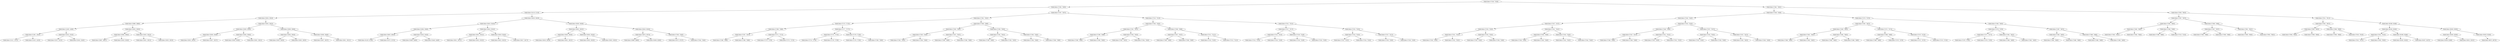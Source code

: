 digraph G{
1568802039 [label="Node{data=[7329, 7329]}"]
1568802039 -> 63192538
63192538 [label="Node{data=[7265, 7265]}"]
63192538 -> 1311029020
1311029020 [label="Node{data=[4119, 4119]}"]
1311029020 -> 988609347
988609347 [label="Node{data=[2924, 2924]}"]
988609347 -> 2005198165
2005198165 [label="Node{data=[2868, 2868]}"]
2005198165 -> 1426865298
1426865298 [label="Node{data=[1456, 1456]}"]
1426865298 -> 1048313208
1048313208 [label="Node{data=[1381, 1381]}"]
1048313208 -> 1662009111
1662009111 [label="Node{data=[1311, 1311]}"]
1048313208 -> 862896237
862896237 [label="Node{data=[1423, 1423]}"]
1426865298 -> 129139262
129139262 [label="Node{data=[2325, 2325]}"]
129139262 -> 1715679117
1715679117 [label="Node{data=[2321, 2321]}"]
129139262 -> 80301269
80301269 [label="Node{data=[2345, 2345]}"]
2005198165 -> 1105299849
1105299849 [label="Node{data=[2920, 2920]}"]
1105299849 -> 1389449465
1389449465 [label="Node{data=[2904, 2904]}"]
1389449465 -> 764490345
764490345 [label="Node{data=[2887, 2887]}"]
1389449465 -> 1668312298
1668312298 [label="Node{data=[2919, 2919]}"]
1105299849 -> 781196492
781196492 [label="Node{data=[2922, 2922]}"]
781196492 -> 1990117247
1990117247 [label="Node{data=[2921, 2921]}"]
781196492 -> 1387831743
1387831743 [label="Node{data=[2923, 2923]}"]
988609347 -> 852463678
852463678 [label="Node{data=[2932, 2932]}"]
852463678 -> 479694039
479694039 [label="Node{data=[2928, 2928]}"]
479694039 -> 473040133
473040133 [label="Node{data=[2926, 2926]}"]
473040133 -> 194050661
194050661 [label="Node{data=[2925, 2925]}"]
473040133 -> 1158726985
1158726985 [label="Node{data=[2927, 2927]}"]
479694039 -> 1707149320
1707149320 [label="Node{data=[2930, 2930]}"]
1707149320 -> 1775711128
1775711128 [label="Node{data=[2929, 2929]}"]
1707149320 -> 1704505109
1704505109 [label="Node{data=[2931, 2931]}"]
852463678 -> 643896418
643896418 [label="Node{data=[2936, 2936]}"]
643896418 -> 1267583470
1267583470 [label="Node{data=[2934, 2934]}"]
1267583470 -> 454453492
454453492 [label="Node{data=[2933, 2933]}"]
1267583470 -> 995527812
995527812 [label="Node{data=[2935, 2935]}"]
643896418 -> 356146568
356146568 [label="Node{data=[2938, 2938]}"]
356146568 -> 811410552
811410552 [label="Node{data=[2937, 2937]}"]
356146568 -> 413444943
413444943 [label="Node{data=[3811, 3811]}"]
1311029020 -> 395916915
395916915 [label="Node{data=[5818, 5818]}"]
395916915 -> 1351155477
1351155477 [label="Node{data=[5810, 5810]}"]
1351155477 -> 162496408
162496408 [label="Node{data=[5384, 5384]}"]
162496408 -> 879510321
879510321 [label="Node{data=[4953, 4953]}"]
879510321 -> 1788399969
1788399969 [label="Node{data=[4126, 4126]}"]
879510321 -> 2105539440
2105539440 [label="Node{data=[5375, 5375]}"]
162496408 -> 266209528
266209528 [label="Node{data=[5434, 5434]}"]
266209528 -> 1501411321
1501411321 [label="Node{data=[5406, 5406]}"]
266209528 -> 1975674478
1975674478 [label="Node{data=[5448, 5448]}"]
1351155477 -> 2003089373
2003089373 [label="Node{data=[5814, 5814]}"]
2003089373 -> 134408193
134408193 [label="Node{data=[5812, 5812]}"]
134408193 -> 1022641287
1022641287 [label="Node{data=[5811, 5811]}"]
134408193 -> 1516483681
1516483681 [label="Node{data=[5813, 5813]}"]
2003089373 -> 149629615
149629615 [label="Node{data=[5816, 5816]}"]
149629615 -> 389454163
389454163 [label="Node{data=[5815, 5815]}"]
149629615 -> 167262030
167262030 [label="Node{data=[5817, 5817]}"]
395916915 -> 1325353644
1325353644 [label="Node{data=[5826, 5826]}"]
1325353644 -> 529579918
529579918 [label="Node{data=[5822, 5822]}"]
529579918 -> 1020215598
1020215598 [label="Node{data=[5820, 5820]}"]
1020215598 -> 1950700478
1950700478 [label="Node{data=[5819, 5819]}"]
1020215598 -> 1088150960
1088150960 [label="Node{data=[5821, 5821]}"]
529579918 -> 1512929002
1512929002 [label="Node{data=[5824, 5824]}"]
1512929002 -> 472750768
472750768 [label="Node{data=[5823, 5823]}"]
1512929002 -> 1118560808
1118560808 [label="Node{data=[5825, 5825]}"]
1325353644 -> 1543733648
1543733648 [label="Node{data=[6543, 6543]}"]
1543733648 -> 1831347932
1831347932 [label="Node{data=[5875, 5875]}"]
1831347932 -> 497076691
497076691 [label="Node{data=[5869, 5869]}"]
1831347932 -> 512749
512749 [label="Node{data=[6290, 6290]}"]
1543733648 -> 1086905468
1086905468 [label="Node{data=[7263, 7263]}"]
1086905468 -> 1828330623
1828330623 [label="Node{data=[6747, 6747]}"]
1086905468 -> 1997520482
1997520482 [label="Node{data=[7264, 7264]}"]
63192538 -> 1235323604
1235323604 [label="Node{data=[7297, 7297]}"]
1235323604 -> 1326220448
1326220448 [label="Node{data=[7281, 7281]}"]
1326220448 -> 1932095706
1932095706 [label="Node{data=[7273, 7273]}"]
1932095706 -> 2036280435
2036280435 [label="Node{data=[7269, 7269]}"]
2036280435 -> 1013837478
1013837478 [label="Node{data=[7267, 7267]}"]
1013837478 -> 393167887
393167887 [label="Node{data=[7266, 7266]}"]
1013837478 -> 804800920
804800920 [label="Node{data=[7268, 7268]}"]
2036280435 -> 801424544
801424544 [label="Node{data=[7271, 7271]}"]
801424544 -> 2089748256
2089748256 [label="Node{data=[7270, 7270]}"]
801424544 -> 296582018
296582018 [label="Node{data=[7272, 7272]}"]
1932095706 -> 2096383142
2096383142 [label="Node{data=[7277, 7277]}"]
2096383142 -> 1964801628
1964801628 [label="Node{data=[7275, 7275]}"]
1964801628 -> 1907282392
1907282392 [label="Node{data=[7274, 7274]}"]
1964801628 -> 195417348
195417348 [label="Node{data=[7276, 7276]}"]
2096383142 -> 1428840866
1428840866 [label="Node{data=[7279, 7279]}"]
1428840866 -> 1137839045
1137839045 [label="Node{data=[7278, 7278]}"]
1428840866 -> 1148527222
1148527222 [label="Node{data=[7280, 7280]}"]
1326220448 -> 1641927177
1641927177 [label="Node{data=[7289, 7289]}"]
1641927177 -> 1736218849
1736218849 [label="Node{data=[7285, 7285]}"]
1736218849 -> 883112936
883112936 [label="Node{data=[7283, 7283]}"]
883112936 -> 1495845272
1495845272 [label="Node{data=[7282, 7282]}"]
883112936 -> 1449788718
1449788718 [label="Node{data=[7284, 7284]}"]
1736218849 -> 1431450770
1431450770 [label="Node{data=[7287, 7287]}"]
1431450770 -> 2013477291
2013477291 [label="Node{data=[7286, 7286]}"]
1431450770 -> 1744329530
1744329530 [label="Node{data=[7288, 7288]}"]
1641927177 -> 1631416734
1631416734 [label="Node{data=[7293, 7293]}"]
1631416734 -> 621752207
621752207 [label="Node{data=[7291, 7291]}"]
621752207 -> 1151374564
1151374564 [label="Node{data=[7290, 7290]}"]
621752207 -> 1638147777
1638147777 [label="Node{data=[7292, 7292]}"]
1631416734 -> 1805585130
1805585130 [label="Node{data=[7295, 7295]}"]
1805585130 -> 925901633
925901633 [label="Node{data=[7294, 7294]}"]
1805585130 -> 2012710647
2012710647 [label="Node{data=[7296, 7296]}"]
1235323604 -> 933573862
933573862 [label="Node{data=[7313, 7313]}"]
933573862 -> 620671138
620671138 [label="Node{data=[7305, 7305]}"]
620671138 -> 316847447
316847447 [label="Node{data=[7301, 7301]}"]
316847447 -> 1508460994
1508460994 [label="Node{data=[7299, 7299]}"]
1508460994 -> 1198871581
1198871581 [label="Node{data=[7298, 7298]}"]
1508460994 -> 383748081
383748081 [label="Node{data=[7300, 7300]}"]
316847447 -> 294703216
294703216 [label="Node{data=[7303, 7303]}"]
294703216 -> 44317913
44317913 [label="Node{data=[7302, 7302]}"]
294703216 -> 1872516396
1872516396 [label="Node{data=[7304, 7304]}"]
620671138 -> 85370657
85370657 [label="Node{data=[7309, 7309]}"]
85370657 -> 303232163
303232163 [label="Node{data=[7307, 7307]}"]
303232163 -> 829640908
829640908 [label="Node{data=[7306, 7306]}"]
303232163 -> 1011566331
1011566331 [label="Node{data=[7308, 7308]}"]
85370657 -> 206885372
206885372 [label="Node{data=[7311, 7311]}"]
206885372 -> 166107961
166107961 [label="Node{data=[7310, 7310]}"]
206885372 -> 574115833
574115833 [label="Node{data=[7312, 7312]}"]
933573862 -> 1151515099
1151515099 [label="Node{data=[7321, 7321]}"]
1151515099 -> 1850956674
1850956674 [label="Node{data=[7317, 7317]}"]
1850956674 -> 1406220834
1406220834 [label="Node{data=[7315, 7315]}"]
1406220834 -> 871817254
871817254 [label="Node{data=[7314, 7314]}"]
1406220834 -> 1657535458
1657535458 [label="Node{data=[7316, 7316]}"]
1850956674 -> 380642162
380642162 [label="Node{data=[7319, 7319]}"]
380642162 -> 1290406828
1290406828 [label="Node{data=[7318, 7318]}"]
380642162 -> 1209607623
1209607623 [label="Node{data=[7320, 7320]}"]
1151515099 -> 1974522829
1974522829 [label="Node{data=[7325, 7325]}"]
1974522829 -> 1653396922
1653396922 [label="Node{data=[7323, 7323]}"]
1653396922 -> 2116486444
2116486444 [label="Node{data=[7322, 7322]}"]
1653396922 -> 2140217394
2140217394 [label="Node{data=[7324, 7324]}"]
1974522829 -> 214739638
214739638 [label="Node{data=[7327, 7327]}"]
214739638 -> 149528464
149528464 [label="Node{data=[7326, 7326]}"]
214739638 -> 1319232964
1319232964 [label="Node{data=[7328, 7328]}"]
1568802039 -> 944233618
944233618 [label="Node{data=[7491, 7491]}"]
944233618 -> 1362577462
1362577462 [label="Node{data=[7459, 7459]}"]
1362577462 -> 367413407
367413407 [label="Node{data=[7345, 7345]}"]
367413407 -> 1420300322
1420300322 [label="Node{data=[7337, 7337]}"]
1420300322 -> 1385035113
1385035113 [label="Node{data=[7333, 7333]}"]
1385035113 -> 957374966
957374966 [label="Node{data=[7331, 7331]}"]
957374966 -> 504722683
504722683 [label="Node{data=[7330, 7330]}"]
957374966 -> 170413595
170413595 [label="Node{data=[7332, 7332]}"]
1385035113 -> 934528138
934528138 [label="Node{data=[7335, 7335]}"]
934528138 -> 219548763
219548763 [label="Node{data=[7334, 7334]}"]
934528138 -> 949027758
949027758 [label="Node{data=[7336, 7336]}"]
1420300322 -> 1879169585
1879169585 [label="Node{data=[7341, 7341]}"]
1879169585 -> 1497356079
1497356079 [label="Node{data=[7339, 7339]}"]
1497356079 -> 1685482631
1685482631 [label="Node{data=[7338, 7338]}"]
1497356079 -> 1422561236
1422561236 [label="Node{data=[7340, 7340]}"]
1879169585 -> 711202606
711202606 [label="Node{data=[7343, 7343]}"]
711202606 -> 231025634
231025634 [label="Node{data=[7342, 7342]}"]
711202606 -> 1518369929
1518369929 [label="Node{data=[7344, 7344]}"]
367413407 -> 1521810466
1521810466 [label="Node{data=[7353, 7353]}"]
1521810466 -> 1357073725
1357073725 [label="Node{data=[7349, 7349]}"]
1357073725 -> 1960703736
1960703736 [label="Node{data=[7347, 7347]}"]
1960703736 -> 761309406
761309406 [label="Node{data=[7346, 7346]}"]
1960703736 -> 1355285692
1355285692 [label="Node{data=[7348, 7348]}"]
1357073725 -> 445129021
445129021 [label="Node{data=[7351, 7351]}"]
445129021 -> 24735394
24735394 [label="Node{data=[7350, 7350]}"]
445129021 -> 704057355
704057355 [label="Node{data=[7352, 7352]}"]
1521810466 -> 956959853
956959853 [label="Node{data=[7357, 7357]}"]
956959853 -> 1649431480
1649431480 [label="Node{data=[7355, 7355]}"]
1649431480 -> 680930606
680930606 [label="Node{data=[7354, 7354]}"]
1649431480 -> 972031871
972031871 [label="Node{data=[7356, 7356]}"]
956959853 -> 1349524808
1349524808 [label="Node{data=[7457, 7457]}"]
1349524808 -> 811420013
811420013 [label="Node{data=[7402, 7402]}"]
1349524808 -> 700185877
700185877 [label="Node{data=[7458, 7458]}"]
1362577462 -> 273276066
273276066 [label="Node{data=[7475, 7475]}"]
273276066 -> 1073940926
1073940926 [label="Node{data=[7467, 7467]}"]
1073940926 -> 441399026
441399026 [label="Node{data=[7463, 7463]}"]
441399026 -> 1818899451
1818899451 [label="Node{data=[7461, 7461]}"]
1818899451 -> 840457752
840457752 [label="Node{data=[7460, 7460]}"]
1818899451 -> 1779367708
1779367708 [label="Node{data=[7462, 7462]}"]
441399026 -> 160807945
160807945 [label="Node{data=[7465, 7465]}"]
160807945 -> 878555947
878555947 [label="Node{data=[7464, 7464]}"]
160807945 -> 1153815334
1153815334 [label="Node{data=[7466, 7466]}"]
1073940926 -> 1504584381
1504584381 [label="Node{data=[7471, 7471]}"]
1504584381 -> 2113906805
2113906805 [label="Node{data=[7469, 7469]}"]
2113906805 -> 610437130
610437130 [label="Node{data=[7468, 7468]}"]
2113906805 -> 1322529603
1322529603 [label="Node{data=[7470, 7470]}"]
1504584381 -> 1715952622
1715952622 [label="Node{data=[7473, 7473]}"]
1715952622 -> 1719401299
1719401299 [label="Node{data=[7472, 7472]}"]
1715952622 -> 1449725262
1449725262 [label="Node{data=[7474, 7474]}"]
273276066 -> 961045227
961045227 [label="Node{data=[7483, 7483]}"]
961045227 -> 1695340039
1695340039 [label="Node{data=[7479, 7479]}"]
1695340039 -> 1544816790
1544816790 [label="Node{data=[7477, 7477]}"]
1544816790 -> 1107918119
1107918119 [label="Node{data=[7476, 7476]}"]
1544816790 -> 942411959
942411959 [label="Node{data=[7478, 7478]}"]
1695340039 -> 991118683
991118683 [label="Node{data=[7481, 7481]}"]
991118683 -> 1203747351
1203747351 [label="Node{data=[7480, 7480]}"]
991118683 -> 1314264962
1314264962 [label="Node{data=[7482, 7482]}"]
961045227 -> 380051287
380051287 [label="Node{data=[7487, 7487]}"]
380051287 -> 935311685
935311685 [label="Node{data=[7485, 7485]}"]
935311685 -> 225104551
225104551 [label="Node{data=[7484, 7484]}"]
935311685 -> 1937649295
1937649295 [label="Node{data=[7486, 7486]}"]
380051287 -> 1561188880
1561188880 [label="Node{data=[7489, 7489]}"]
1561188880 -> 397555045
397555045 [label="Node{data=[7488, 7488]}"]
1561188880 -> 1284911838
1284911838 [label="Node{data=[7490, 7490]}"]
944233618 -> 1310615445
1310615445 [label="Node{data=[7603, 7603]}"]
1310615445 -> 2112944412
2112944412 [label="Node{data=[7567, 7567]}"]
2112944412 -> 2079318746
2079318746 [label="Node{data=[7495, 7495]}"]
2079318746 -> 101859259
101859259 [label="Node{data=[7493, 7493]}"]
101859259 -> 990761507
990761507 [label="Node{data=[7492, 7492]}"]
101859259 -> 1095758919
1095758919 [label="Node{data=[7494, 7494]}"]
2079318746 -> 1160918918
1160918918 [label="Node{data=[7508, 7508]}"]
1160918918 -> 1380591484
1380591484 [label="Node{data=[7496, 7496]}"]
1160918918 -> 126057436
126057436 [label="Node{data=[7510, 7510]}"]
2112944412 -> 961567399
961567399 [label="Node{data=[7599, 7599]}"]
961567399 -> 1837814796
1837814796 [label="Node{data=[7597, 7597]}"]
1837814796 -> 1861775110
1861775110 [label="Node{data=[7596, 7596]}"]
1837814796 -> 1924768926
1924768926 [label="Node{data=[7598, 7598]}"]
961567399 -> 1233603852
1233603852 [label="Node{data=[7601, 7601]}"]
1233603852 -> 1922484868
1922484868 [label="Node{data=[7600, 7600]}"]
1233603852 -> 1606093711
1606093711 [label="Node{data=[7602, 7602]}"]
1310615445 -> 1620691378
1620691378 [label="Node{data=[7611, 7611]}"]
1620691378 -> 327489408
327489408 [label="Node{data=[7607, 7607]}"]
327489408 -> 1459830174
1459830174 [label="Node{data=[7605, 7605]}"]
1459830174 -> 1348707202
1348707202 [label="Node{data=[7604, 7604]}"]
1459830174 -> 2123969637
2123969637 [label="Node{data=[7606, 7606]}"]
327489408 -> 1167787297
1167787297 [label="Node{data=[7609, 7609]}"]
1167787297 -> 188366785
188366785 [label="Node{data=[7608, 7608]}"]
1167787297 -> 1183376023
1183376023 [label="Node{data=[7610, 7610]}"]
1620691378 -> 1904593983
1904593983 [label="Node{data=[9198, 9198]}"]
1904593983 -> 1814723875
1814723875 [label="Node{data=[9194, 9194]}"]
1814723875 -> 917799760
917799760 [label="Node{data=[7613, 7613]}"]
917799760 -> 925451083
925451083 [label="Node{data=[7612, 7612]}"]
917799760 -> 1754437029
1754437029 [label="Node{data=[7650, 7650]}"]
1814723875 -> 1466842865
1466842865 [label="Node{data=[9196, 9196]}"]
1466842865 -> 1163041103
1163041103 [label="Node{data=[9195, 9195]}"]
1466842865 -> 941402549
941402549 [label="Node{data=[9197, 9197]}"]
1904593983 -> 1155480750
1155480750 [label="Node{data=[9293, 9293]}"]
1155480750 -> 1650465650
1650465650 [label="Node{data=[9200, 9200]}"]
1650465650 -> 866741904
866741904 [label="Node{data=[9199, 9199]}"]
1650465650 -> 1856321617
1856321617 [label="Node{data=[9201, 9201]}"]
1155480750 -> 1394754407
1394754407 [label="Node{data=[9329, 9329]}"]
1394754407 -> 838560250
838560250 [label="Node{data=[9973, 9973]}"]
}